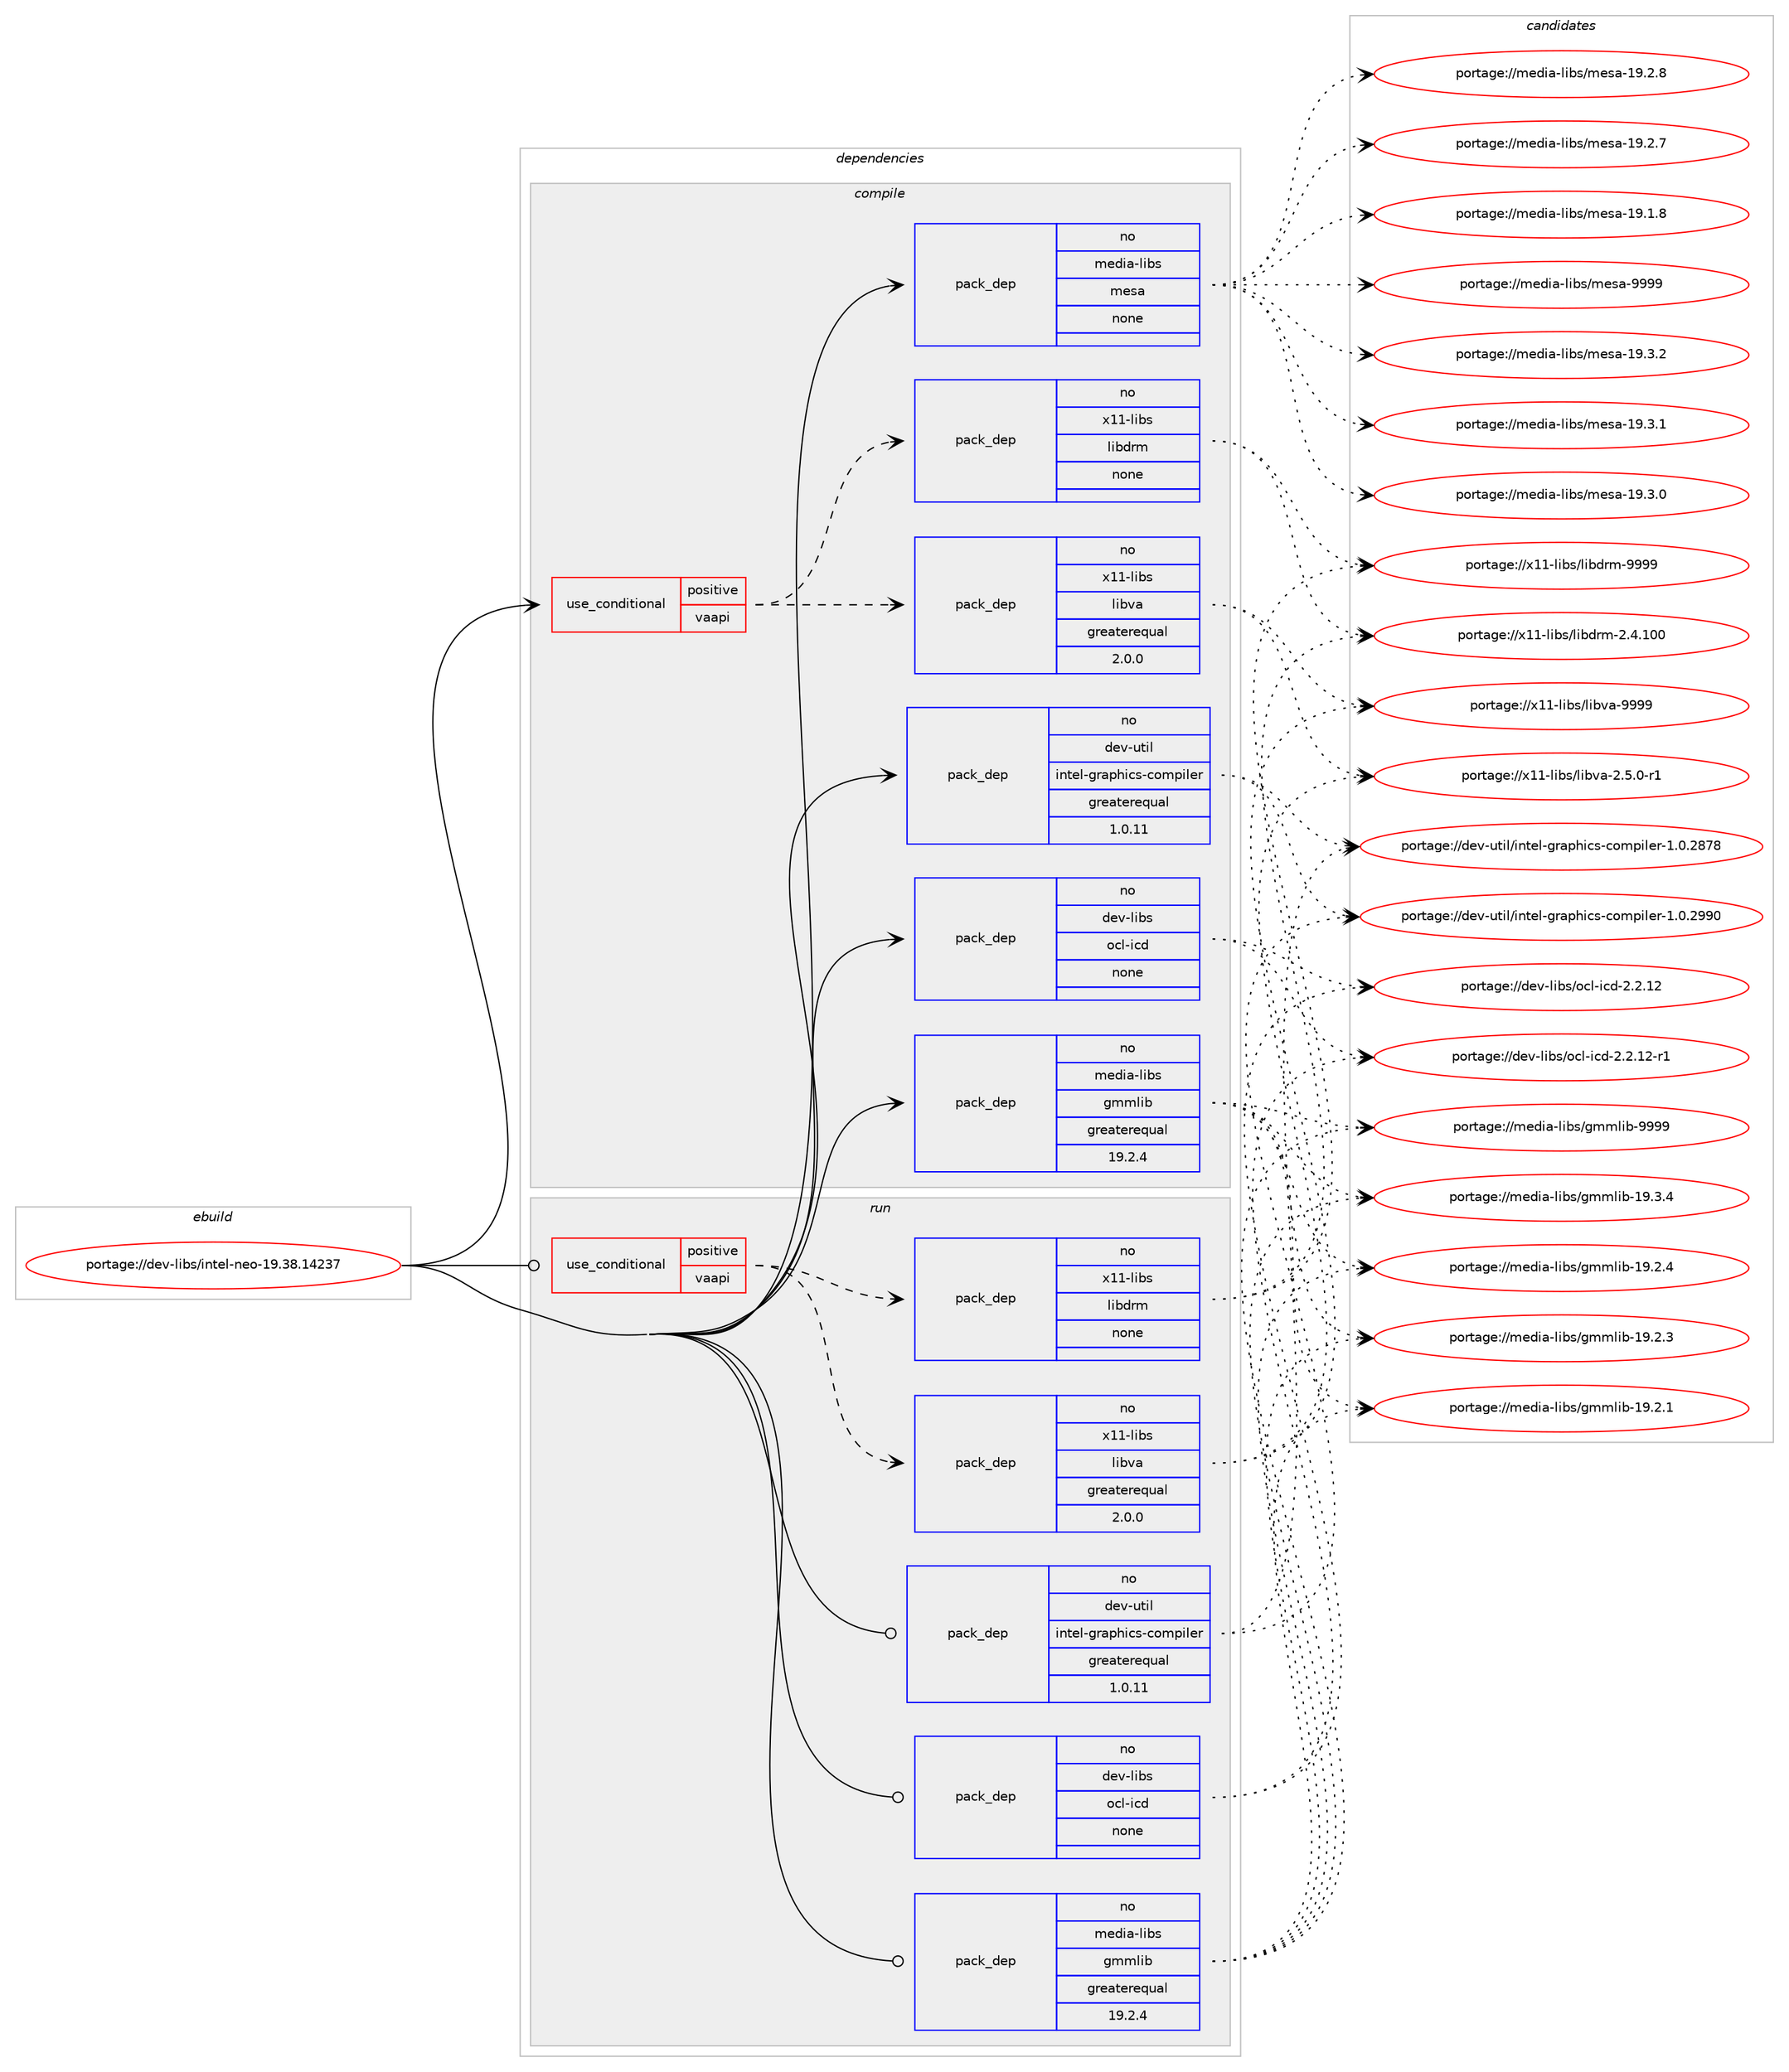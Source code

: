 digraph prolog {

# *************
# Graph options
# *************

newrank=true;
concentrate=true;
compound=true;
graph [rankdir=LR,fontname=Helvetica,fontsize=10,ranksep=1.5];#, ranksep=2.5, nodesep=0.2];
edge  [arrowhead=vee];
node  [fontname=Helvetica,fontsize=10];

# **********
# The ebuild
# **********

subgraph cluster_leftcol {
color=gray;
label=<<i>ebuild</i>>;
id [label="portage://dev-libs/intel-neo-19.38.14237", color=red, width=4, href="../dev-libs/intel-neo-19.38.14237.svg"];
}

# ****************
# The dependencies
# ****************

subgraph cluster_midcol {
color=gray;
label=<<i>dependencies</i>>;
subgraph cluster_compile {
fillcolor="#eeeeee";
style=filled;
label=<<i>compile</i>>;
subgraph cond125635 {
dependency514032 [label=<<TABLE BORDER="0" CELLBORDER="1" CELLSPACING="0" CELLPADDING="4"><TR><TD ROWSPAN="3" CELLPADDING="10">use_conditional</TD></TR><TR><TD>positive</TD></TR><TR><TD>vaapi</TD></TR></TABLE>>, shape=none, color=red];
subgraph pack383067 {
dependency514033 [label=<<TABLE BORDER="0" CELLBORDER="1" CELLSPACING="0" CELLPADDING="4" WIDTH="220"><TR><TD ROWSPAN="6" CELLPADDING="30">pack_dep</TD></TR><TR><TD WIDTH="110">no</TD></TR><TR><TD>x11-libs</TD></TR><TR><TD>libdrm</TD></TR><TR><TD>none</TD></TR><TR><TD></TD></TR></TABLE>>, shape=none, color=blue];
}
dependency514032:e -> dependency514033:w [weight=20,style="dashed",arrowhead="vee"];
subgraph pack383068 {
dependency514034 [label=<<TABLE BORDER="0" CELLBORDER="1" CELLSPACING="0" CELLPADDING="4" WIDTH="220"><TR><TD ROWSPAN="6" CELLPADDING="30">pack_dep</TD></TR><TR><TD WIDTH="110">no</TD></TR><TR><TD>x11-libs</TD></TR><TR><TD>libva</TD></TR><TR><TD>greaterequal</TD></TR><TR><TD>2.0.0</TD></TR></TABLE>>, shape=none, color=blue];
}
dependency514032:e -> dependency514034:w [weight=20,style="dashed",arrowhead="vee"];
}
id:e -> dependency514032:w [weight=20,style="solid",arrowhead="vee"];
subgraph pack383069 {
dependency514035 [label=<<TABLE BORDER="0" CELLBORDER="1" CELLSPACING="0" CELLPADDING="4" WIDTH="220"><TR><TD ROWSPAN="6" CELLPADDING="30">pack_dep</TD></TR><TR><TD WIDTH="110">no</TD></TR><TR><TD>dev-libs</TD></TR><TR><TD>ocl-icd</TD></TR><TR><TD>none</TD></TR><TR><TD></TD></TR></TABLE>>, shape=none, color=blue];
}
id:e -> dependency514035:w [weight=20,style="solid",arrowhead="vee"];
subgraph pack383070 {
dependency514036 [label=<<TABLE BORDER="0" CELLBORDER="1" CELLSPACING="0" CELLPADDING="4" WIDTH="220"><TR><TD ROWSPAN="6" CELLPADDING="30">pack_dep</TD></TR><TR><TD WIDTH="110">no</TD></TR><TR><TD>dev-util</TD></TR><TR><TD>intel-graphics-compiler</TD></TR><TR><TD>greaterequal</TD></TR><TR><TD>1.0.11</TD></TR></TABLE>>, shape=none, color=blue];
}
id:e -> dependency514036:w [weight=20,style="solid",arrowhead="vee"];
subgraph pack383071 {
dependency514037 [label=<<TABLE BORDER="0" CELLBORDER="1" CELLSPACING="0" CELLPADDING="4" WIDTH="220"><TR><TD ROWSPAN="6" CELLPADDING="30">pack_dep</TD></TR><TR><TD WIDTH="110">no</TD></TR><TR><TD>media-libs</TD></TR><TR><TD>gmmlib</TD></TR><TR><TD>greaterequal</TD></TR><TR><TD>19.2.4</TD></TR></TABLE>>, shape=none, color=blue];
}
id:e -> dependency514037:w [weight=20,style="solid",arrowhead="vee"];
subgraph pack383072 {
dependency514038 [label=<<TABLE BORDER="0" CELLBORDER="1" CELLSPACING="0" CELLPADDING="4" WIDTH="220"><TR><TD ROWSPAN="6" CELLPADDING="30">pack_dep</TD></TR><TR><TD WIDTH="110">no</TD></TR><TR><TD>media-libs</TD></TR><TR><TD>mesa</TD></TR><TR><TD>none</TD></TR><TR><TD></TD></TR></TABLE>>, shape=none, color=blue];
}
id:e -> dependency514038:w [weight=20,style="solid",arrowhead="vee"];
}
subgraph cluster_compileandrun {
fillcolor="#eeeeee";
style=filled;
label=<<i>compile and run</i>>;
}
subgraph cluster_run {
fillcolor="#eeeeee";
style=filled;
label=<<i>run</i>>;
subgraph cond125636 {
dependency514039 [label=<<TABLE BORDER="0" CELLBORDER="1" CELLSPACING="0" CELLPADDING="4"><TR><TD ROWSPAN="3" CELLPADDING="10">use_conditional</TD></TR><TR><TD>positive</TD></TR><TR><TD>vaapi</TD></TR></TABLE>>, shape=none, color=red];
subgraph pack383073 {
dependency514040 [label=<<TABLE BORDER="0" CELLBORDER="1" CELLSPACING="0" CELLPADDING="4" WIDTH="220"><TR><TD ROWSPAN="6" CELLPADDING="30">pack_dep</TD></TR><TR><TD WIDTH="110">no</TD></TR><TR><TD>x11-libs</TD></TR><TR><TD>libdrm</TD></TR><TR><TD>none</TD></TR><TR><TD></TD></TR></TABLE>>, shape=none, color=blue];
}
dependency514039:e -> dependency514040:w [weight=20,style="dashed",arrowhead="vee"];
subgraph pack383074 {
dependency514041 [label=<<TABLE BORDER="0" CELLBORDER="1" CELLSPACING="0" CELLPADDING="4" WIDTH="220"><TR><TD ROWSPAN="6" CELLPADDING="30">pack_dep</TD></TR><TR><TD WIDTH="110">no</TD></TR><TR><TD>x11-libs</TD></TR><TR><TD>libva</TD></TR><TR><TD>greaterequal</TD></TR><TR><TD>2.0.0</TD></TR></TABLE>>, shape=none, color=blue];
}
dependency514039:e -> dependency514041:w [weight=20,style="dashed",arrowhead="vee"];
}
id:e -> dependency514039:w [weight=20,style="solid",arrowhead="odot"];
subgraph pack383075 {
dependency514042 [label=<<TABLE BORDER="0" CELLBORDER="1" CELLSPACING="0" CELLPADDING="4" WIDTH="220"><TR><TD ROWSPAN="6" CELLPADDING="30">pack_dep</TD></TR><TR><TD WIDTH="110">no</TD></TR><TR><TD>dev-libs</TD></TR><TR><TD>ocl-icd</TD></TR><TR><TD>none</TD></TR><TR><TD></TD></TR></TABLE>>, shape=none, color=blue];
}
id:e -> dependency514042:w [weight=20,style="solid",arrowhead="odot"];
subgraph pack383076 {
dependency514043 [label=<<TABLE BORDER="0" CELLBORDER="1" CELLSPACING="0" CELLPADDING="4" WIDTH="220"><TR><TD ROWSPAN="6" CELLPADDING="30">pack_dep</TD></TR><TR><TD WIDTH="110">no</TD></TR><TR><TD>dev-util</TD></TR><TR><TD>intel-graphics-compiler</TD></TR><TR><TD>greaterequal</TD></TR><TR><TD>1.0.11</TD></TR></TABLE>>, shape=none, color=blue];
}
id:e -> dependency514043:w [weight=20,style="solid",arrowhead="odot"];
subgraph pack383077 {
dependency514044 [label=<<TABLE BORDER="0" CELLBORDER="1" CELLSPACING="0" CELLPADDING="4" WIDTH="220"><TR><TD ROWSPAN="6" CELLPADDING="30">pack_dep</TD></TR><TR><TD WIDTH="110">no</TD></TR><TR><TD>media-libs</TD></TR><TR><TD>gmmlib</TD></TR><TR><TD>greaterequal</TD></TR><TR><TD>19.2.4</TD></TR></TABLE>>, shape=none, color=blue];
}
id:e -> dependency514044:w [weight=20,style="solid",arrowhead="odot"];
}
}

# **************
# The candidates
# **************

subgraph cluster_choices {
rank=same;
color=gray;
label=<<i>candidates</i>>;

subgraph choice383067 {
color=black;
nodesep=1;
choice1204949451081059811547108105981001141094557575757 [label="portage://x11-libs/libdrm-9999", color=red, width=4,href="../x11-libs/libdrm-9999.svg"];
choice1204949451081059811547108105981001141094550465246494848 [label="portage://x11-libs/libdrm-2.4.100", color=red, width=4,href="../x11-libs/libdrm-2.4.100.svg"];
dependency514033:e -> choice1204949451081059811547108105981001141094557575757:w [style=dotted,weight="100"];
dependency514033:e -> choice1204949451081059811547108105981001141094550465246494848:w [style=dotted,weight="100"];
}
subgraph choice383068 {
color=black;
nodesep=1;
choice120494945108105981154710810598118974557575757 [label="portage://x11-libs/libva-9999", color=red, width=4,href="../x11-libs/libva-9999.svg"];
choice120494945108105981154710810598118974550465346484511449 [label="portage://x11-libs/libva-2.5.0-r1", color=red, width=4,href="../x11-libs/libva-2.5.0-r1.svg"];
dependency514034:e -> choice120494945108105981154710810598118974557575757:w [style=dotted,weight="100"];
dependency514034:e -> choice120494945108105981154710810598118974550465346484511449:w [style=dotted,weight="100"];
}
subgraph choice383069 {
color=black;
nodesep=1;
choice100101118451081059811547111991084510599100455046504649504511449 [label="portage://dev-libs/ocl-icd-2.2.12-r1", color=red, width=4,href="../dev-libs/ocl-icd-2.2.12-r1.svg"];
choice10010111845108105981154711199108451059910045504650464950 [label="portage://dev-libs/ocl-icd-2.2.12", color=red, width=4,href="../dev-libs/ocl-icd-2.2.12.svg"];
dependency514035:e -> choice100101118451081059811547111991084510599100455046504649504511449:w [style=dotted,weight="100"];
dependency514035:e -> choice10010111845108105981154711199108451059910045504650464950:w [style=dotted,weight="100"];
}
subgraph choice383070 {
color=black;
nodesep=1;
choice10010111845117116105108471051101161011084510311497112104105991154599111109112105108101114454946484650575748 [label="portage://dev-util/intel-graphics-compiler-1.0.2990", color=red, width=4,href="../dev-util/intel-graphics-compiler-1.0.2990.svg"];
choice10010111845117116105108471051101161011084510311497112104105991154599111109112105108101114454946484650565556 [label="portage://dev-util/intel-graphics-compiler-1.0.2878", color=red, width=4,href="../dev-util/intel-graphics-compiler-1.0.2878.svg"];
dependency514036:e -> choice10010111845117116105108471051101161011084510311497112104105991154599111109112105108101114454946484650575748:w [style=dotted,weight="100"];
dependency514036:e -> choice10010111845117116105108471051101161011084510311497112104105991154599111109112105108101114454946484650565556:w [style=dotted,weight="100"];
}
subgraph choice383071 {
color=black;
nodesep=1;
choice10910110010597451081059811547103109109108105984557575757 [label="portage://media-libs/gmmlib-9999", color=red, width=4,href="../media-libs/gmmlib-9999.svg"];
choice109101100105974510810598115471031091091081059845495746514652 [label="portage://media-libs/gmmlib-19.3.4", color=red, width=4,href="../media-libs/gmmlib-19.3.4.svg"];
choice109101100105974510810598115471031091091081059845495746504652 [label="portage://media-libs/gmmlib-19.2.4", color=red, width=4,href="../media-libs/gmmlib-19.2.4.svg"];
choice109101100105974510810598115471031091091081059845495746504651 [label="portage://media-libs/gmmlib-19.2.3", color=red, width=4,href="../media-libs/gmmlib-19.2.3.svg"];
choice109101100105974510810598115471031091091081059845495746504649 [label="portage://media-libs/gmmlib-19.2.1", color=red, width=4,href="../media-libs/gmmlib-19.2.1.svg"];
dependency514037:e -> choice10910110010597451081059811547103109109108105984557575757:w [style=dotted,weight="100"];
dependency514037:e -> choice109101100105974510810598115471031091091081059845495746514652:w [style=dotted,weight="100"];
dependency514037:e -> choice109101100105974510810598115471031091091081059845495746504652:w [style=dotted,weight="100"];
dependency514037:e -> choice109101100105974510810598115471031091091081059845495746504651:w [style=dotted,weight="100"];
dependency514037:e -> choice109101100105974510810598115471031091091081059845495746504649:w [style=dotted,weight="100"];
}
subgraph choice383072 {
color=black;
nodesep=1;
choice10910110010597451081059811547109101115974557575757 [label="portage://media-libs/mesa-9999", color=red, width=4,href="../media-libs/mesa-9999.svg"];
choice109101100105974510810598115471091011159745495746514650 [label="portage://media-libs/mesa-19.3.2", color=red, width=4,href="../media-libs/mesa-19.3.2.svg"];
choice109101100105974510810598115471091011159745495746514649 [label="portage://media-libs/mesa-19.3.1", color=red, width=4,href="../media-libs/mesa-19.3.1.svg"];
choice109101100105974510810598115471091011159745495746514648 [label="portage://media-libs/mesa-19.3.0", color=red, width=4,href="../media-libs/mesa-19.3.0.svg"];
choice109101100105974510810598115471091011159745495746504656 [label="portage://media-libs/mesa-19.2.8", color=red, width=4,href="../media-libs/mesa-19.2.8.svg"];
choice109101100105974510810598115471091011159745495746504655 [label="portage://media-libs/mesa-19.2.7", color=red, width=4,href="../media-libs/mesa-19.2.7.svg"];
choice109101100105974510810598115471091011159745495746494656 [label="portage://media-libs/mesa-19.1.8", color=red, width=4,href="../media-libs/mesa-19.1.8.svg"];
dependency514038:e -> choice10910110010597451081059811547109101115974557575757:w [style=dotted,weight="100"];
dependency514038:e -> choice109101100105974510810598115471091011159745495746514650:w [style=dotted,weight="100"];
dependency514038:e -> choice109101100105974510810598115471091011159745495746514649:w [style=dotted,weight="100"];
dependency514038:e -> choice109101100105974510810598115471091011159745495746514648:w [style=dotted,weight="100"];
dependency514038:e -> choice109101100105974510810598115471091011159745495746504656:w [style=dotted,weight="100"];
dependency514038:e -> choice109101100105974510810598115471091011159745495746504655:w [style=dotted,weight="100"];
dependency514038:e -> choice109101100105974510810598115471091011159745495746494656:w [style=dotted,weight="100"];
}
subgraph choice383073 {
color=black;
nodesep=1;
choice1204949451081059811547108105981001141094557575757 [label="portage://x11-libs/libdrm-9999", color=red, width=4,href="../x11-libs/libdrm-9999.svg"];
choice1204949451081059811547108105981001141094550465246494848 [label="portage://x11-libs/libdrm-2.4.100", color=red, width=4,href="../x11-libs/libdrm-2.4.100.svg"];
dependency514040:e -> choice1204949451081059811547108105981001141094557575757:w [style=dotted,weight="100"];
dependency514040:e -> choice1204949451081059811547108105981001141094550465246494848:w [style=dotted,weight="100"];
}
subgraph choice383074 {
color=black;
nodesep=1;
choice120494945108105981154710810598118974557575757 [label="portage://x11-libs/libva-9999", color=red, width=4,href="../x11-libs/libva-9999.svg"];
choice120494945108105981154710810598118974550465346484511449 [label="portage://x11-libs/libva-2.5.0-r1", color=red, width=4,href="../x11-libs/libva-2.5.0-r1.svg"];
dependency514041:e -> choice120494945108105981154710810598118974557575757:w [style=dotted,weight="100"];
dependency514041:e -> choice120494945108105981154710810598118974550465346484511449:w [style=dotted,weight="100"];
}
subgraph choice383075 {
color=black;
nodesep=1;
choice100101118451081059811547111991084510599100455046504649504511449 [label="portage://dev-libs/ocl-icd-2.2.12-r1", color=red, width=4,href="../dev-libs/ocl-icd-2.2.12-r1.svg"];
choice10010111845108105981154711199108451059910045504650464950 [label="portage://dev-libs/ocl-icd-2.2.12", color=red, width=4,href="../dev-libs/ocl-icd-2.2.12.svg"];
dependency514042:e -> choice100101118451081059811547111991084510599100455046504649504511449:w [style=dotted,weight="100"];
dependency514042:e -> choice10010111845108105981154711199108451059910045504650464950:w [style=dotted,weight="100"];
}
subgraph choice383076 {
color=black;
nodesep=1;
choice10010111845117116105108471051101161011084510311497112104105991154599111109112105108101114454946484650575748 [label="portage://dev-util/intel-graphics-compiler-1.0.2990", color=red, width=4,href="../dev-util/intel-graphics-compiler-1.0.2990.svg"];
choice10010111845117116105108471051101161011084510311497112104105991154599111109112105108101114454946484650565556 [label="portage://dev-util/intel-graphics-compiler-1.0.2878", color=red, width=4,href="../dev-util/intel-graphics-compiler-1.0.2878.svg"];
dependency514043:e -> choice10010111845117116105108471051101161011084510311497112104105991154599111109112105108101114454946484650575748:w [style=dotted,weight="100"];
dependency514043:e -> choice10010111845117116105108471051101161011084510311497112104105991154599111109112105108101114454946484650565556:w [style=dotted,weight="100"];
}
subgraph choice383077 {
color=black;
nodesep=1;
choice10910110010597451081059811547103109109108105984557575757 [label="portage://media-libs/gmmlib-9999", color=red, width=4,href="../media-libs/gmmlib-9999.svg"];
choice109101100105974510810598115471031091091081059845495746514652 [label="portage://media-libs/gmmlib-19.3.4", color=red, width=4,href="../media-libs/gmmlib-19.3.4.svg"];
choice109101100105974510810598115471031091091081059845495746504652 [label="portage://media-libs/gmmlib-19.2.4", color=red, width=4,href="../media-libs/gmmlib-19.2.4.svg"];
choice109101100105974510810598115471031091091081059845495746504651 [label="portage://media-libs/gmmlib-19.2.3", color=red, width=4,href="../media-libs/gmmlib-19.2.3.svg"];
choice109101100105974510810598115471031091091081059845495746504649 [label="portage://media-libs/gmmlib-19.2.1", color=red, width=4,href="../media-libs/gmmlib-19.2.1.svg"];
dependency514044:e -> choice10910110010597451081059811547103109109108105984557575757:w [style=dotted,weight="100"];
dependency514044:e -> choice109101100105974510810598115471031091091081059845495746514652:w [style=dotted,weight="100"];
dependency514044:e -> choice109101100105974510810598115471031091091081059845495746504652:w [style=dotted,weight="100"];
dependency514044:e -> choice109101100105974510810598115471031091091081059845495746504651:w [style=dotted,weight="100"];
dependency514044:e -> choice109101100105974510810598115471031091091081059845495746504649:w [style=dotted,weight="100"];
}
}

}
